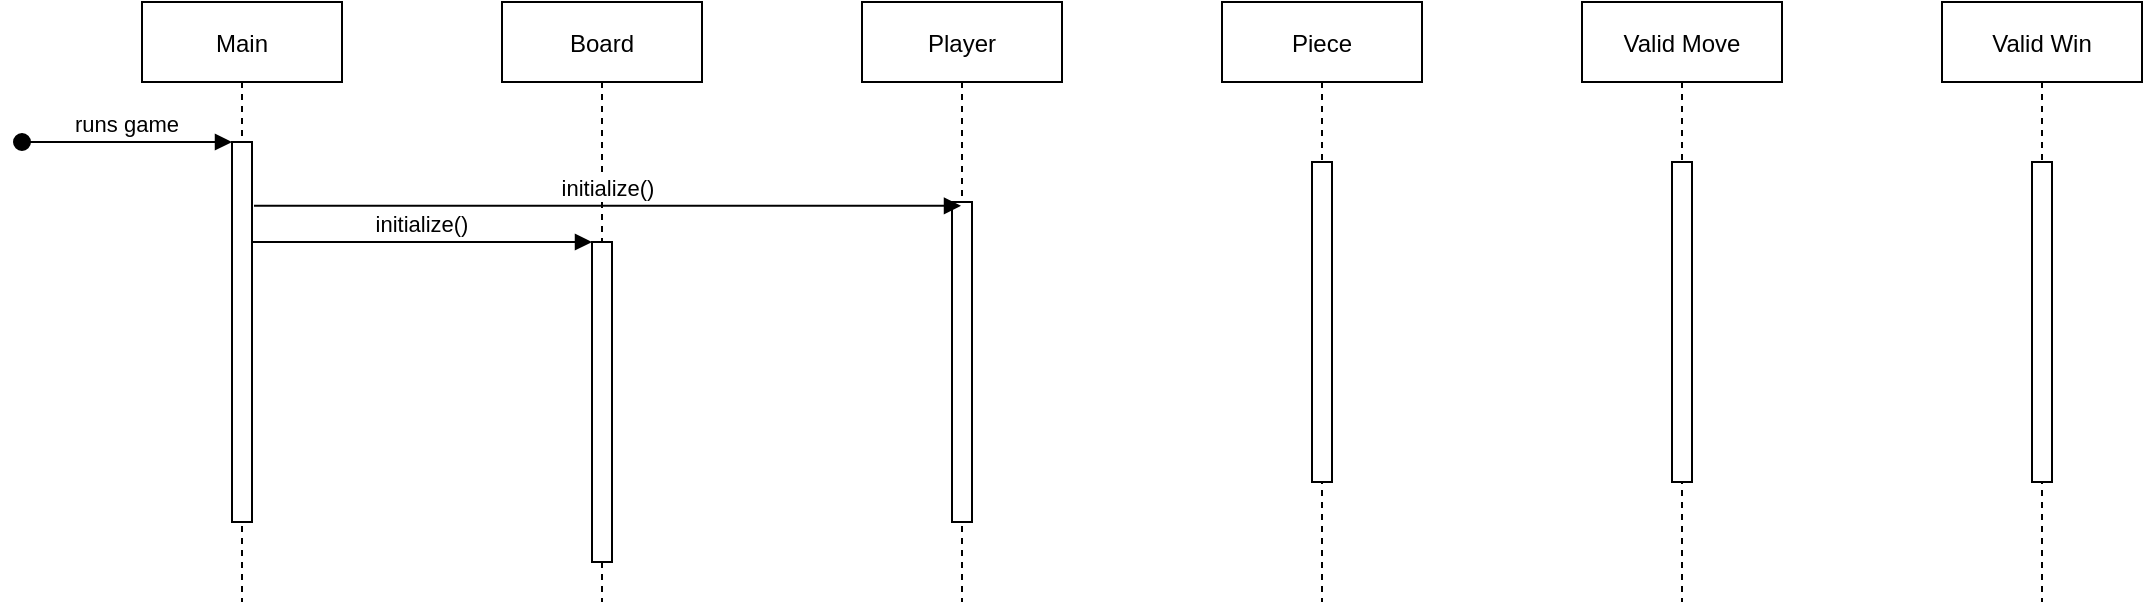 <mxfile version="15.5.1" type="github">
  <diagram id="kgpKYQtTHZ0yAKxKKP6v" name="Page-1">
    <mxGraphModel dx="976" dy="577" grid="1" gridSize="10" guides="1" tooltips="1" connect="1" arrows="1" fold="1" page="1" pageScale="1" pageWidth="850" pageHeight="1100" math="0" shadow="0">
      <root>
        <mxCell id="0" />
        <mxCell id="1" parent="0" />
        <mxCell id="3nuBFxr9cyL0pnOWT2aG-1" value="Main" style="shape=umlLifeline;perimeter=lifelinePerimeter;container=1;collapsible=0;recursiveResize=0;rounded=0;shadow=0;strokeWidth=1;" parent="1" vertex="1">
          <mxGeometry x="120" y="80" width="100" height="300" as="geometry" />
        </mxCell>
        <mxCell id="3nuBFxr9cyL0pnOWT2aG-2" value="" style="points=[];perimeter=orthogonalPerimeter;rounded=0;shadow=0;strokeWidth=1;" parent="3nuBFxr9cyL0pnOWT2aG-1" vertex="1">
          <mxGeometry x="45" y="70" width="10" height="190" as="geometry" />
        </mxCell>
        <mxCell id="3nuBFxr9cyL0pnOWT2aG-3" value="runs game" style="verticalAlign=bottom;startArrow=oval;endArrow=block;startSize=8;shadow=0;strokeWidth=1;" parent="3nuBFxr9cyL0pnOWT2aG-1" target="3nuBFxr9cyL0pnOWT2aG-2" edge="1">
          <mxGeometry relative="1" as="geometry">
            <mxPoint x="-60" y="70" as="sourcePoint" />
          </mxGeometry>
        </mxCell>
        <mxCell id="3nuBFxr9cyL0pnOWT2aG-5" value="Board" style="shape=umlLifeline;perimeter=lifelinePerimeter;container=1;collapsible=0;recursiveResize=0;rounded=0;shadow=0;strokeWidth=1;" parent="1" vertex="1">
          <mxGeometry x="300" y="80" width="100" height="300" as="geometry" />
        </mxCell>
        <mxCell id="3nuBFxr9cyL0pnOWT2aG-6" value="" style="points=[];perimeter=orthogonalPerimeter;rounded=0;shadow=0;strokeWidth=1;" parent="3nuBFxr9cyL0pnOWT2aG-5" vertex="1">
          <mxGeometry x="45" y="120" width="10" height="160" as="geometry" />
        </mxCell>
        <mxCell id="3nuBFxr9cyL0pnOWT2aG-8" value="initialize()" style="verticalAlign=bottom;endArrow=block;entryX=0;entryY=0;shadow=0;strokeWidth=1;" parent="1" source="3nuBFxr9cyL0pnOWT2aG-2" target="3nuBFxr9cyL0pnOWT2aG-6" edge="1">
          <mxGeometry relative="1" as="geometry">
            <mxPoint x="275" y="160" as="sourcePoint" />
          </mxGeometry>
        </mxCell>
        <mxCell id="CWQ1lHU08_4pXcw4Xdn9-3" value="Player" style="shape=umlLifeline;perimeter=lifelinePerimeter;container=1;collapsible=0;recursiveResize=0;rounded=0;shadow=0;strokeWidth=1;" vertex="1" parent="1">
          <mxGeometry x="480" y="80" width="100" height="300" as="geometry" />
        </mxCell>
        <mxCell id="CWQ1lHU08_4pXcw4Xdn9-4" value="" style="points=[];perimeter=orthogonalPerimeter;rounded=0;shadow=0;strokeWidth=1;" vertex="1" parent="CWQ1lHU08_4pXcw4Xdn9-3">
          <mxGeometry x="45" y="100" width="10" height="160" as="geometry" />
        </mxCell>
        <mxCell id="CWQ1lHU08_4pXcw4Xdn9-5" value="Valid Move" style="shape=umlLifeline;perimeter=lifelinePerimeter;container=1;collapsible=0;recursiveResize=0;rounded=0;shadow=0;strokeWidth=1;" vertex="1" parent="1">
          <mxGeometry x="840" y="80" width="100" height="300" as="geometry" />
        </mxCell>
        <mxCell id="CWQ1lHU08_4pXcw4Xdn9-6" value="" style="points=[];perimeter=orthogonalPerimeter;rounded=0;shadow=0;strokeWidth=1;" vertex="1" parent="CWQ1lHU08_4pXcw4Xdn9-5">
          <mxGeometry x="45" y="80" width="10" height="160" as="geometry" />
        </mxCell>
        <mxCell id="CWQ1lHU08_4pXcw4Xdn9-7" value="Piece" style="shape=umlLifeline;perimeter=lifelinePerimeter;container=1;collapsible=0;recursiveResize=0;rounded=0;shadow=0;strokeWidth=1;" vertex="1" parent="1">
          <mxGeometry x="660" y="80" width="100" height="300" as="geometry" />
        </mxCell>
        <mxCell id="CWQ1lHU08_4pXcw4Xdn9-8" value="" style="points=[];perimeter=orthogonalPerimeter;rounded=0;shadow=0;strokeWidth=1;" vertex="1" parent="CWQ1lHU08_4pXcw4Xdn9-7">
          <mxGeometry x="45" y="80" width="10" height="160" as="geometry" />
        </mxCell>
        <mxCell id="CWQ1lHU08_4pXcw4Xdn9-9" value="Valid Win" style="shape=umlLifeline;perimeter=lifelinePerimeter;container=1;collapsible=0;recursiveResize=0;rounded=0;shadow=0;strokeWidth=1;" vertex="1" parent="1">
          <mxGeometry x="1020" y="80" width="100" height="300" as="geometry" />
        </mxCell>
        <mxCell id="CWQ1lHU08_4pXcw4Xdn9-10" value="" style="points=[];perimeter=orthogonalPerimeter;rounded=0;shadow=0;strokeWidth=1;" vertex="1" parent="CWQ1lHU08_4pXcw4Xdn9-9">
          <mxGeometry x="45" y="80" width="10" height="160" as="geometry" />
        </mxCell>
        <mxCell id="CWQ1lHU08_4pXcw4Xdn9-20" value="initialize()" style="verticalAlign=bottom;endArrow=block;shadow=0;strokeWidth=1;exitX=1.1;exitY=0.168;exitDx=0;exitDy=0;exitPerimeter=0;" edge="1" parent="1" source="3nuBFxr9cyL0pnOWT2aG-2" target="CWQ1lHU08_4pXcw4Xdn9-3">
          <mxGeometry relative="1" as="geometry">
            <mxPoint x="170" y="170" as="sourcePoint" />
            <mxPoint x="345" y="170.0" as="targetPoint" />
          </mxGeometry>
        </mxCell>
      </root>
    </mxGraphModel>
  </diagram>
</mxfile>

